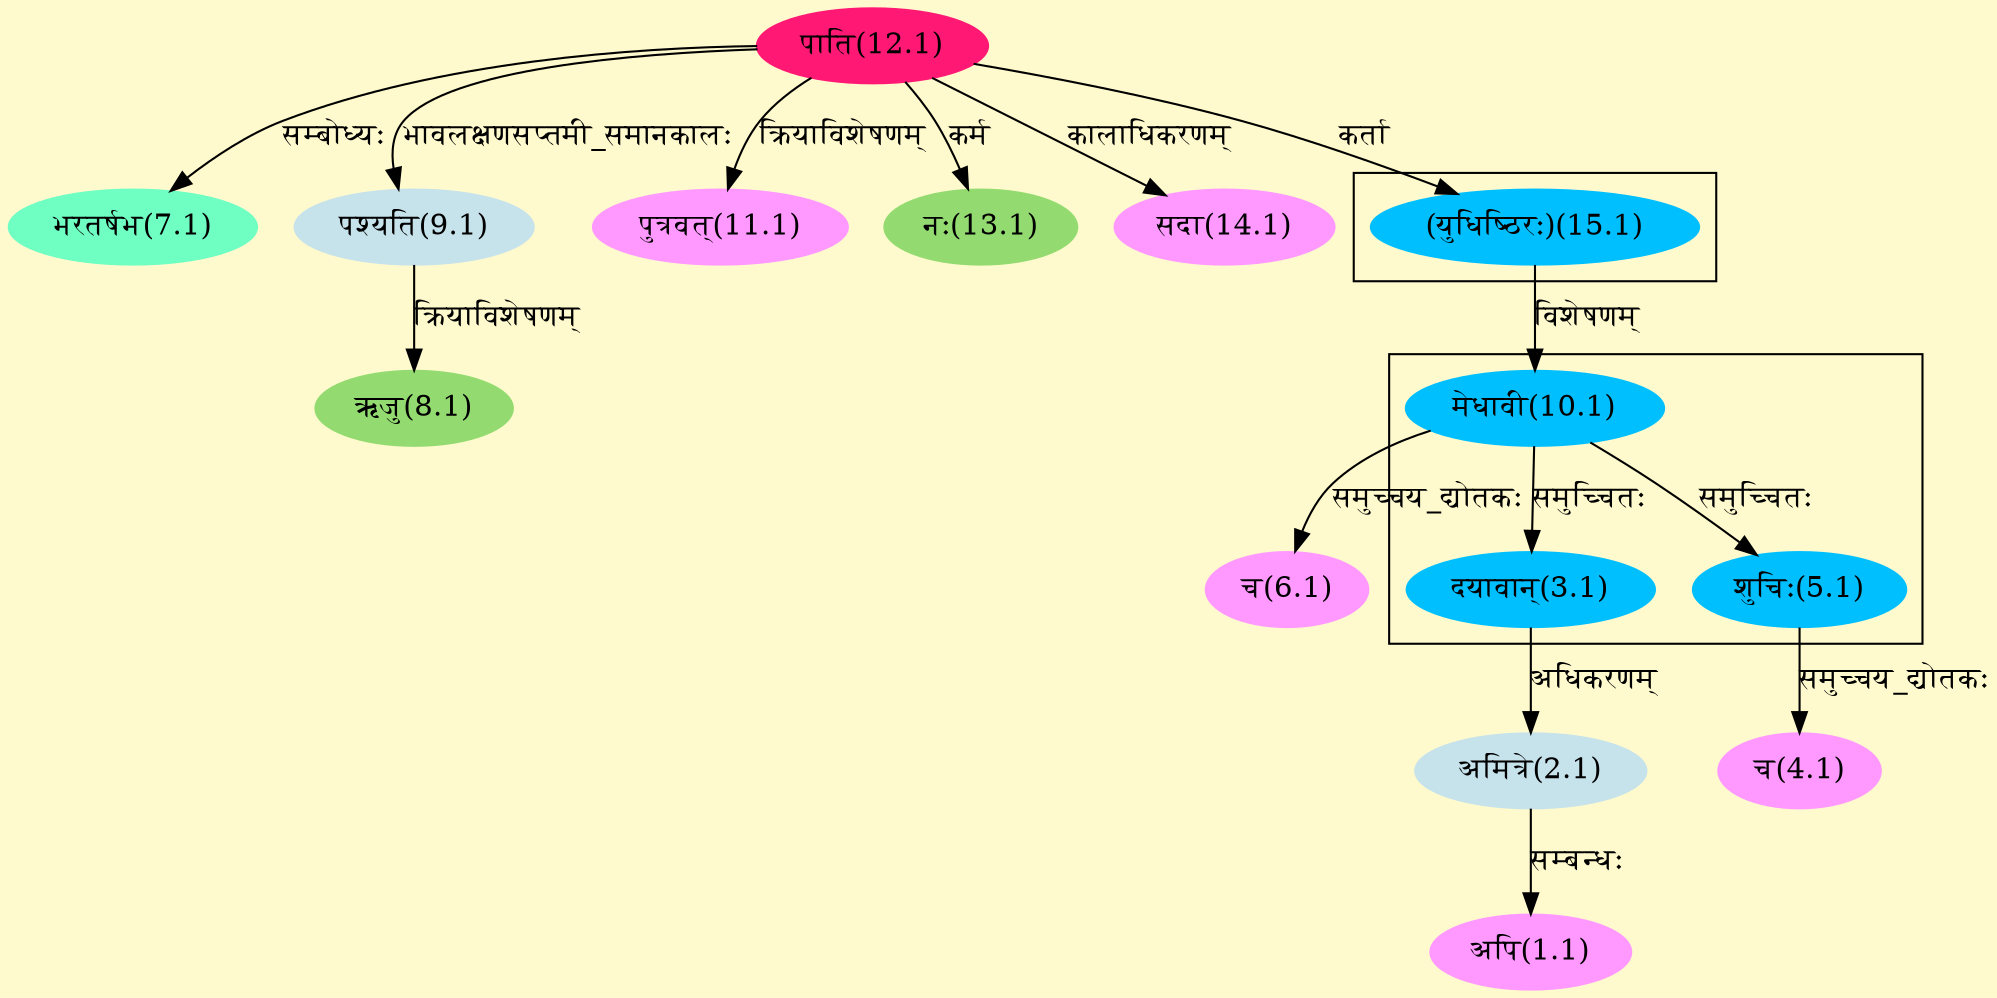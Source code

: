 digraph G{
rankdir=BT;
 compound=true;
 bgcolor="lemonchiffon1";

subgraph cluster_1{
Node3_1 [style=filled, color="#00BFFF" label = "दयावान्(3.1)"]
Node10_1 [style=filled, color="#00BFFF" label = "मेधावी(10.1)"]
Node5_1 [style=filled, color="#00BFFF" label = "शुचिः(5.1)"]

}

subgraph cluster_2{
Node10_1 [style=filled, color="#00BFFF" label = "मेधावी(10.1)"]
Node15_1 [style=filled, color="#00BFFF" label = "(युधिष्ठिरः)(15.1)"]

}
Node1_1 [style=filled, color="#FF99FF" label = "अपि(1.1)"]
Node2_1 [style=filled, color="#C6E2EB" label = "अमित्रे(2.1)"]
Node3_1 [style=filled, color="#00BFFF" label = "दयावान्(3.1)"]
Node4_1 [style=filled, color="#FF99FF" label = "च(4.1)"]
Node5_1 [style=filled, color="#00BFFF" label = "शुचिः(5.1)"]
Node6_1 [style=filled, color="#FF99FF" label = "च(6.1)"]
Node10_1 [style=filled, color="#00BFFF" label = "मेधावी(10.1)"]
Node7_1 [style=filled, color="#6FFFC3" label = "भरतर्षभ(7.1)"]
Node12_1 [style=filled, color="#FF1975" label = "पाति(12.1)"]
Node8_1 [style=filled, color="#93DB70" label = "ऋजु(8.1)"]
Node9_1 [style=filled, color="#C6E2EB" label = "पश्यति(9.1)"]
Node11_1 [style=filled, color="#FF99FF" label = "पुत्रवत्(11.1)"]
Node15_1 [style=filled, color="#00BFFF" label = "(युधिष्ठिरः)(15.1)"]
Node [style=filled, color="" label = "()"]
Node13_1 [style=filled, color="#93DB70" label = "नः(13.1)"]
Node14_1 [style=filled, color="#FF99FF" label = "सदा(14.1)"]
/* Start of Relations section */

Node1_1 -> Node2_1 [  label="सम्बन्धः"  dir="back" ]
Node2_1 -> Node3_1 [  label="अधिकरणम्"  dir="back" ]
Node3_1 -> Node10_1 [  label="समुच्चितः"  dir="back" ]
Node4_1 -> Node5_1 [  label="समुच्चय_द्योतकः"  dir="back" ]
Node5_1 -> Node10_1 [  label="समुच्चितः"  dir="back" ]
Node6_1 -> Node10_1 [  label="समुच्चय_द्योतकः"  dir="back" ]
Node7_1 -> Node12_1 [  label="सम्बोध्यः"  dir="back" ]
Node8_1 -> Node9_1 [  label="क्रियाविशेषणम्"  dir="back" ]
Node9_1 -> Node12_1 [  label="भावलक्षणसप्तमी_समानकालः"  dir="back" ]
Node10_1 -> Node15_1 [  label="विशेषणम्"  dir="back" ]
Node11_1 -> Node12_1 [  label="क्रियाविशेषणम्"  dir="back" ]
Node13_1 -> Node12_1 [  label="कर्म"  dir="back" ]
Node14_1 -> Node12_1 [  label="कालाधिकरणम्"  dir="back" ]
Node15_1 -> Node12_1 [  label="कर्ता"  dir="back" ]
}
